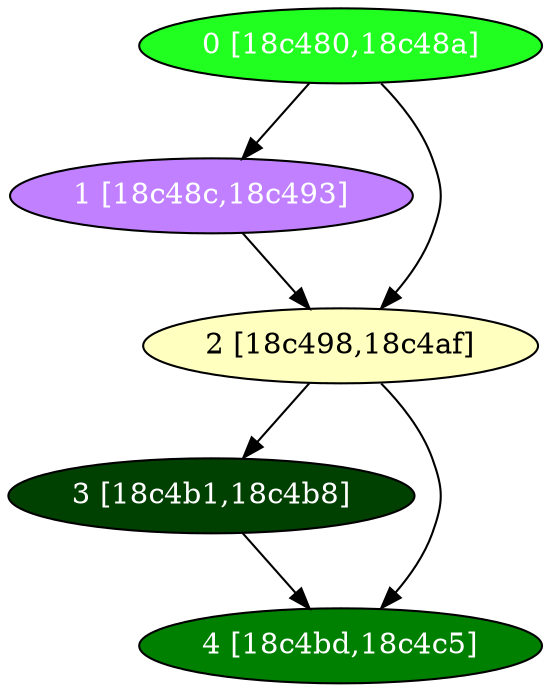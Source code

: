 diGraph libnss3{
	libnss3_0  [style=filled fillcolor="#20FF20" fontcolor="#ffffff" shape=oval label="0 [18c480,18c48a]"]
	libnss3_1  [style=filled fillcolor="#C080FF" fontcolor="#ffffff" shape=oval label="1 [18c48c,18c493]"]
	libnss3_2  [style=filled fillcolor="#FFFFC0" fontcolor="#000000" shape=oval label="2 [18c498,18c4af]"]
	libnss3_3  [style=filled fillcolor="#004000" fontcolor="#ffffff" shape=oval label="3 [18c4b1,18c4b8]"]
	libnss3_4  [style=filled fillcolor="#008000" fontcolor="#ffffff" shape=oval label="4 [18c4bd,18c4c5]"]

	libnss3_0 -> libnss3_1
	libnss3_0 -> libnss3_2
	libnss3_1 -> libnss3_2
	libnss3_2 -> libnss3_3
	libnss3_2 -> libnss3_4
	libnss3_3 -> libnss3_4
}